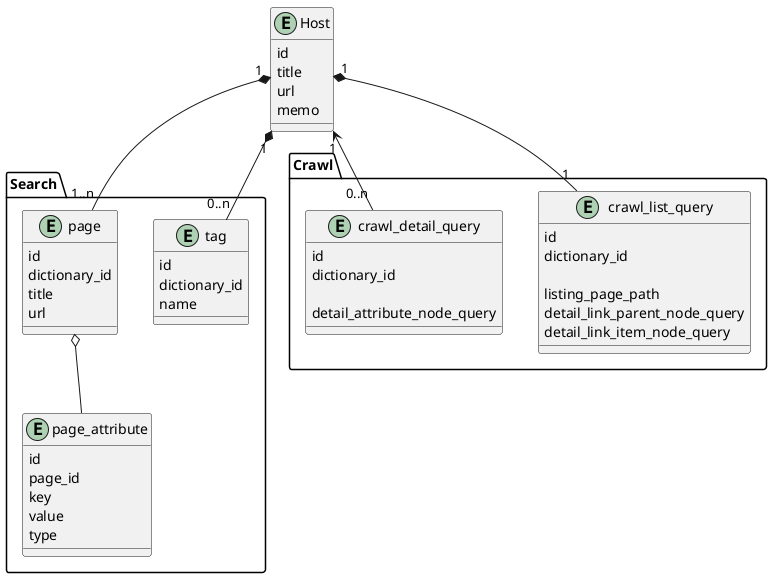 @startuml

entity Host {
    id
    title
    url
    memo
}

' --------------------------------------------------
' crawl data
' --------------------------------------------------
package Search {
    entity tag {
        id
        dictionary_id
        name
    }

    entity page {
        id
        dictionary_id
        title
        url
    }

    entity page_attribute {
        id
        page_id
        key
        value
        type
    }
}

' --------------------------------------------------
' crawl query
' --------------------------------------------------
package Crawl {
    entity crawl_list_query {
        id
        dictionary_id

        ' path & query
        listing_page_path
        detail_link_parent_node_query
        detail_link_item_node_query
    }

    entity crawl_detail_query {
        id
        dictionary_id

        ' for fetch detail item
        detail_attribute_node_query
    }
}

Host "1" *--  "0..n" tag
Host "1" *-- "1..n" page
page o-- page_attribute
Host "1" *-- "1" crawl_list_query
Host "1" <-- "0..n" crawl_detail_query

@enduml